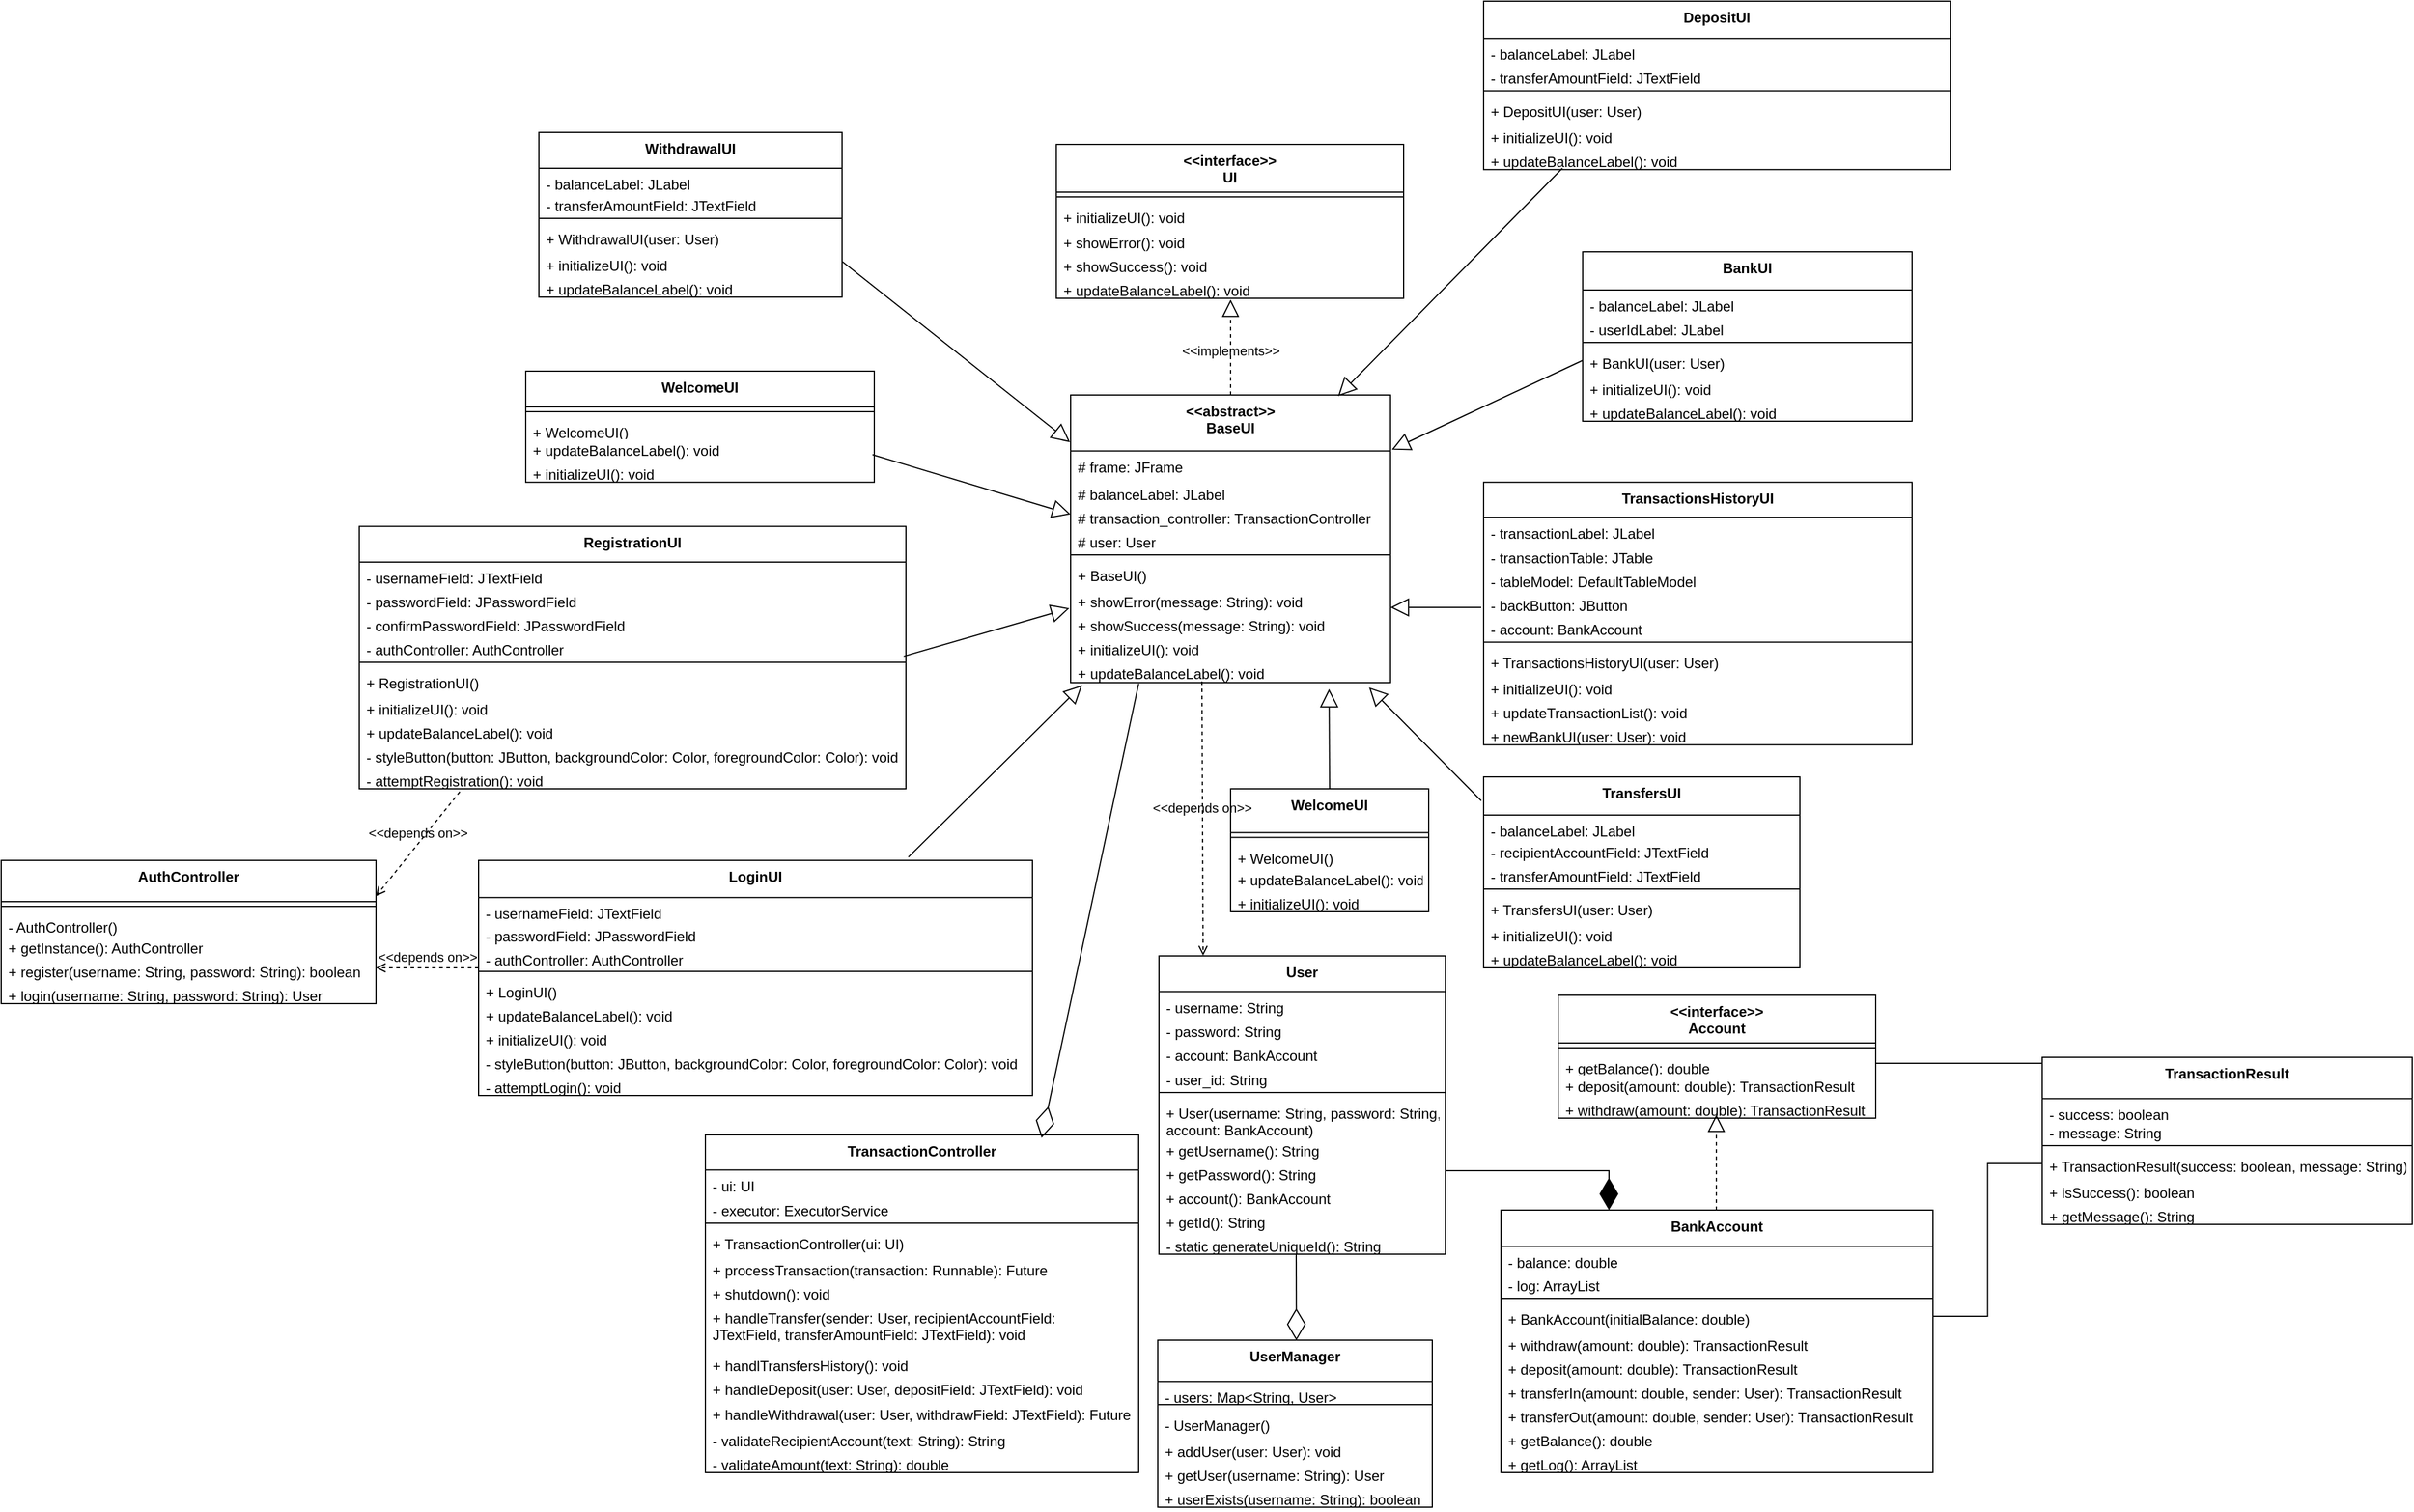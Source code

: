 <mxfile version="26.1.1">
  <diagram name="Page-1" id="rbx8WG9BoIbIUmqwumZT">
    <mxGraphModel dx="3562" dy="2387" grid="1" gridSize="10" guides="1" tooltips="1" connect="1" arrows="1" fold="1" page="1" pageScale="1" pageWidth="827" pageHeight="1169" math="0" shadow="0">
      <root>
        <mxCell id="0" />
        <mxCell id="1" parent="0" />
        <mxCell id="1NIc7QLp7JFXyvHeQLC3-18" value="WelcomeUI" style="swimlane;fontStyle=1;align=center;verticalAlign=top;childLayout=stackLayout;horizontal=1;startSize=36.8;horizontalStack=0;resizeParent=1;resizeParentMax=0;resizeLast=0;collapsible=0;marginBottom=0;" vertex="1" parent="1">
          <mxGeometry y="360" width="166" height="103" as="geometry" />
        </mxCell>
        <mxCell id="1NIc7QLp7JFXyvHeQLC3-20" style="line;strokeWidth=1;fillColor=none;align=left;verticalAlign=middle;spacingTop=-1;spacingLeft=3;spacingRight=3;rotatable=0;labelPosition=right;points=[];portConstraint=eastwest;strokeColor=inherit;" vertex="1" parent="1NIc7QLp7JFXyvHeQLC3-18">
          <mxGeometry y="36.8" width="166" height="8" as="geometry" />
        </mxCell>
        <mxCell id="1NIc7QLp7JFXyvHeQLC3-21" value="+ WelcomeUI()" style="text;strokeColor=none;fillColor=none;align=left;verticalAlign=top;spacingLeft=4;spacingRight=4;overflow=hidden;rotatable=0;points=[[0,0.5],[1,0.5]];portConstraint=eastwest;" vertex="1" parent="1NIc7QLp7JFXyvHeQLC3-18">
          <mxGeometry y="44.8" width="166" height="18.2" as="geometry" />
        </mxCell>
        <mxCell id="1NIc7QLp7JFXyvHeQLC3-22" value="+ updateBalanceLabel(): void" style="text;strokeColor=none;fillColor=none;align=left;verticalAlign=top;spacingLeft=4;spacingRight=4;overflow=hidden;rotatable=0;points=[[0,0.5],[1,0.5]];portConstraint=eastwest;" vertex="1" parent="1NIc7QLp7JFXyvHeQLC3-18">
          <mxGeometry y="63" width="166" height="20" as="geometry" />
        </mxCell>
        <mxCell id="1NIc7QLp7JFXyvHeQLC3-23" value="+ initializeUI(): void" style="text;strokeColor=none;fillColor=none;align=left;verticalAlign=top;spacingLeft=4;spacingRight=4;overflow=hidden;rotatable=0;points=[[0,0.5],[1,0.5]];portConstraint=eastwest;" vertex="1" parent="1NIc7QLp7JFXyvHeQLC3-18">
          <mxGeometry y="83" width="166" height="20" as="geometry" />
        </mxCell>
        <mxCell id="1NIc7QLp7JFXyvHeQLC3-37" value="&lt;&lt;abstract&gt;&gt;&#xa;BaseUI" style="swimlane;fontStyle=1;align=center;verticalAlign=top;childLayout=stackLayout;horizontal=1;startSize=46.857;horizontalStack=0;resizeParent=1;resizeParentMax=0;resizeLast=0;collapsible=0;marginBottom=0;" vertex="1" parent="1">
          <mxGeometry x="-134" y="30" width="268" height="240.997" as="geometry" />
        </mxCell>
        <mxCell id="1NIc7QLp7JFXyvHeQLC3-38" value="# frame: JFrame" style="text;strokeColor=none;fillColor=none;align=left;verticalAlign=top;spacingLeft=4;spacingRight=4;overflow=hidden;rotatable=0;points=[[0,0.5],[1,0.5]];portConstraint=eastwest;" vertex="1" parent="1NIc7QLp7JFXyvHeQLC3-37">
          <mxGeometry y="46.857" width="268" height="23.14" as="geometry" />
        </mxCell>
        <mxCell id="1NIc7QLp7JFXyvHeQLC3-39" value="# balanceLabel: JLabel " style="text;strokeColor=none;fillColor=none;align=left;verticalAlign=top;spacingLeft=4;spacingRight=4;overflow=hidden;rotatable=0;points=[[0,0.5],[1,0.5]];portConstraint=eastwest;" vertex="1" parent="1NIc7QLp7JFXyvHeQLC3-37">
          <mxGeometry y="69.997" width="268" height="20" as="geometry" />
        </mxCell>
        <mxCell id="1NIc7QLp7JFXyvHeQLC3-40" value="# transaction_controller: TransactionController" style="text;strokeColor=none;fillColor=none;align=left;verticalAlign=top;spacingLeft=4;spacingRight=4;overflow=hidden;rotatable=0;points=[[0,0.5],[1,0.5]];portConstraint=eastwest;" vertex="1" parent="1NIc7QLp7JFXyvHeQLC3-37">
          <mxGeometry y="89.997" width="268" height="20" as="geometry" />
        </mxCell>
        <mxCell id="1NIc7QLp7JFXyvHeQLC3-41" value="# user: User " style="text;strokeColor=none;fillColor=none;align=left;verticalAlign=top;spacingLeft=4;spacingRight=4;overflow=hidden;rotatable=0;points=[[0,0.5],[1,0.5]];portConstraint=eastwest;" vertex="1" parent="1NIc7QLp7JFXyvHeQLC3-37">
          <mxGeometry y="109.997" width="268" height="20" as="geometry" />
        </mxCell>
        <mxCell id="1NIc7QLp7JFXyvHeQLC3-42" style="line;strokeWidth=1;fillColor=none;align=left;verticalAlign=middle;spacingTop=-1;spacingLeft=3;spacingRight=3;rotatable=0;labelPosition=right;points=[];portConstraint=eastwest;strokeColor=inherit;" vertex="1" parent="1NIc7QLp7JFXyvHeQLC3-37">
          <mxGeometry y="129.997" width="268" height="8" as="geometry" />
        </mxCell>
        <mxCell id="1NIc7QLp7JFXyvHeQLC3-43" value="+ BaseUI()" style="text;strokeColor=none;fillColor=none;align=left;verticalAlign=top;spacingLeft=4;spacingRight=4;overflow=hidden;rotatable=0;points=[[0,0.5],[1,0.5]];portConstraint=eastwest;" vertex="1" parent="1NIc7QLp7JFXyvHeQLC3-37">
          <mxGeometry y="137.997" width="268" height="22" as="geometry" />
        </mxCell>
        <mxCell id="1NIc7QLp7JFXyvHeQLC3-44" value="+ showError(message: String): void" style="text;strokeColor=none;fillColor=none;align=left;verticalAlign=top;spacingLeft=4;spacingRight=4;overflow=hidden;rotatable=0;points=[[0,0.5],[1,0.5]];portConstraint=eastwest;" vertex="1" parent="1NIc7QLp7JFXyvHeQLC3-37">
          <mxGeometry y="159.997" width="268" height="20" as="geometry" />
        </mxCell>
        <mxCell id="1NIc7QLp7JFXyvHeQLC3-45" value="+ showSuccess(message: String): void" style="text;strokeColor=none;fillColor=none;align=left;verticalAlign=top;spacingLeft=4;spacingRight=4;overflow=hidden;rotatable=0;points=[[0,0.5],[1,0.5]];portConstraint=eastwest;" vertex="1" parent="1NIc7QLp7JFXyvHeQLC3-37">
          <mxGeometry y="179.997" width="268" height="20" as="geometry" />
        </mxCell>
        <mxCell id="1NIc7QLp7JFXyvHeQLC3-46" value="+ initializeUI(): void" style="text;strokeColor=none;fillColor=none;align=left;verticalAlign=top;spacingLeft=4;spacingRight=4;overflow=hidden;rotatable=0;points=[[0,0.5],[1,0.5]];portConstraint=eastwest;" vertex="1" parent="1NIc7QLp7JFXyvHeQLC3-37">
          <mxGeometry y="199.997" width="268" height="20" as="geometry" />
        </mxCell>
        <mxCell id="1NIc7QLp7JFXyvHeQLC3-47" value="+ updateBalanceLabel(): void" style="text;strokeColor=none;fillColor=none;align=left;verticalAlign=top;spacingLeft=4;spacingRight=4;overflow=hidden;rotatable=0;points=[[0,0.5],[1,0.5]];portConstraint=eastwest;" vertex="1" parent="1NIc7QLp7JFXyvHeQLC3-37">
          <mxGeometry y="219.997" width="268" height="21" as="geometry" />
        </mxCell>
        <mxCell id="1NIc7QLp7JFXyvHeQLC3-48" value="&lt;&lt;interface&gt;&gt;&#xa;UI" style="swimlane;fontStyle=1;align=center;verticalAlign=top;childLayout=stackLayout;horizontal=1;startSize=40;horizontalStack=0;resizeParent=1;resizeParentMax=0;resizeLast=0;collapsible=0;marginBottom=0;" vertex="1" parent="1">
          <mxGeometry x="-146" y="-180" width="291" height="129" as="geometry" />
        </mxCell>
        <mxCell id="1NIc7QLp7JFXyvHeQLC3-49" style="line;strokeWidth=1;fillColor=none;align=left;verticalAlign=middle;spacingTop=-1;spacingLeft=3;spacingRight=3;rotatable=0;labelPosition=right;points=[];portConstraint=eastwest;strokeColor=inherit;" vertex="1" parent="1NIc7QLp7JFXyvHeQLC3-48">
          <mxGeometry y="40" width="291" height="8" as="geometry" />
        </mxCell>
        <mxCell id="1NIc7QLp7JFXyvHeQLC3-50" value="+ initializeUI(): void" style="text;strokeColor=none;fillColor=none;align=left;verticalAlign=top;spacingLeft=4;spacingRight=4;overflow=hidden;rotatable=0;points=[[0,0.5],[1,0.5]];portConstraint=eastwest;" vertex="1" parent="1NIc7QLp7JFXyvHeQLC3-48">
          <mxGeometry y="48" width="291" height="21" as="geometry" />
        </mxCell>
        <mxCell id="1NIc7QLp7JFXyvHeQLC3-61" value="+ showError(): void" style="text;strokeColor=none;fillColor=none;align=left;verticalAlign=top;spacingLeft=4;spacingRight=4;overflow=hidden;rotatable=0;points=[[0,0.5],[1,0.5]];portConstraint=eastwest;" vertex="1" parent="1NIc7QLp7JFXyvHeQLC3-48">
          <mxGeometry y="69" width="291" height="20" as="geometry" />
        </mxCell>
        <mxCell id="1NIc7QLp7JFXyvHeQLC3-62" value="+ showSuccess(): void" style="text;strokeColor=none;fillColor=none;align=left;verticalAlign=top;spacingLeft=4;spacingRight=4;overflow=hidden;rotatable=0;points=[[0,0.5],[1,0.5]];portConstraint=eastwest;" vertex="1" parent="1NIc7QLp7JFXyvHeQLC3-48">
          <mxGeometry y="89" width="291" height="20" as="geometry" />
        </mxCell>
        <mxCell id="1NIc7QLp7JFXyvHeQLC3-51" value="+ updateBalanceLabel(): void" style="text;strokeColor=none;fillColor=none;align=left;verticalAlign=top;spacingLeft=4;spacingRight=4;overflow=hidden;rotatable=0;points=[[0,0.5],[1,0.5]];portConstraint=eastwest;" vertex="1" parent="1NIc7QLp7JFXyvHeQLC3-48">
          <mxGeometry y="109" width="291" height="20" as="geometry" />
        </mxCell>
        <mxCell id="1NIc7QLp7JFXyvHeQLC3-69" value="LoginUI" style="swimlane;fontStyle=1;align=center;verticalAlign=top;childLayout=stackLayout;horizontal=1;startSize=31.111;horizontalStack=0;resizeParent=1;resizeParentMax=0;resizeLast=0;collapsible=0;marginBottom=0;" vertex="1" parent="1">
          <mxGeometry x="-630" y="420" width="464" height="197.001" as="geometry" />
        </mxCell>
        <mxCell id="1NIc7QLp7JFXyvHeQLC3-70" value="- usernameField: JTextField " style="text;strokeColor=none;fillColor=none;align=left;verticalAlign=top;spacingLeft=4;spacingRight=4;overflow=hidden;rotatable=0;points=[[0,0.5],[1,0.5]];portConstraint=eastwest;" vertex="1" parent="1NIc7QLp7JFXyvHeQLC3-69">
          <mxGeometry y="31.111" width="464" height="18.89" as="geometry" />
        </mxCell>
        <mxCell id="1NIc7QLp7JFXyvHeQLC3-71" value="- passwordField: JPasswordField " style="text;strokeColor=none;fillColor=none;align=left;verticalAlign=top;spacingLeft=4;spacingRight=4;overflow=hidden;rotatable=0;points=[[0,0.5],[1,0.5]];portConstraint=eastwest;" vertex="1" parent="1NIc7QLp7JFXyvHeQLC3-69">
          <mxGeometry y="50.001" width="464" height="20" as="geometry" />
        </mxCell>
        <mxCell id="1NIc7QLp7JFXyvHeQLC3-72" value="- authController: AuthController " style="text;strokeColor=none;fillColor=none;align=left;verticalAlign=top;spacingLeft=4;spacingRight=4;overflow=hidden;rotatable=0;points=[[0,0.5],[1,0.5]];portConstraint=eastwest;" vertex="1" parent="1NIc7QLp7JFXyvHeQLC3-69">
          <mxGeometry y="70.001" width="464" height="19" as="geometry" />
        </mxCell>
        <mxCell id="1NIc7QLp7JFXyvHeQLC3-73" style="line;strokeWidth=1;fillColor=none;align=left;verticalAlign=middle;spacingTop=-1;spacingLeft=3;spacingRight=3;rotatable=0;labelPosition=right;points=[];portConstraint=eastwest;strokeColor=inherit;" vertex="1" parent="1NIc7QLp7JFXyvHeQLC3-69">
          <mxGeometry y="89.001" width="464" height="8" as="geometry" />
        </mxCell>
        <mxCell id="1NIc7QLp7JFXyvHeQLC3-74" value="+ LoginUI()" style="text;strokeColor=none;fillColor=none;align=left;verticalAlign=top;spacingLeft=4;spacingRight=4;overflow=hidden;rotatable=0;points=[[0,0.5],[1,0.5]];portConstraint=eastwest;" vertex="1" parent="1NIc7QLp7JFXyvHeQLC3-69">
          <mxGeometry y="97.001" width="464" height="20" as="geometry" />
        </mxCell>
        <mxCell id="1NIc7QLp7JFXyvHeQLC3-75" value="+ updateBalanceLabel(): void" style="text;strokeColor=none;fillColor=none;align=left;verticalAlign=top;spacingLeft=4;spacingRight=4;overflow=hidden;rotatable=0;points=[[0,0.5],[1,0.5]];portConstraint=eastwest;" vertex="1" parent="1NIc7QLp7JFXyvHeQLC3-69">
          <mxGeometry y="117.001" width="464" height="20" as="geometry" />
        </mxCell>
        <mxCell id="1NIc7QLp7JFXyvHeQLC3-76" value="+ initializeUI(): void" style="text;strokeColor=none;fillColor=none;align=left;verticalAlign=top;spacingLeft=4;spacingRight=4;overflow=hidden;rotatable=0;points=[[0,0.5],[1,0.5]];portConstraint=eastwest;" vertex="1" parent="1NIc7QLp7JFXyvHeQLC3-69">
          <mxGeometry y="137.001" width="464" height="20" as="geometry" />
        </mxCell>
        <mxCell id="1NIc7QLp7JFXyvHeQLC3-77" value="- styleButton(button: JButton, backgroundColor: Color, foregroundColor: Color): void" style="text;strokeColor=none;fillColor=none;align=left;verticalAlign=top;spacingLeft=4;spacingRight=4;overflow=hidden;rotatable=0;points=[[0,0.5],[1,0.5]];portConstraint=eastwest;" vertex="1" parent="1NIc7QLp7JFXyvHeQLC3-69">
          <mxGeometry y="157.001" width="464" height="20" as="geometry" />
        </mxCell>
        <mxCell id="1NIc7QLp7JFXyvHeQLC3-78" value="- attemptLogin(): void" style="text;strokeColor=none;fillColor=none;align=left;verticalAlign=top;spacingLeft=4;spacingRight=4;overflow=hidden;rotatable=0;points=[[0,0.5],[1,0.5]];portConstraint=eastwest;" vertex="1" parent="1NIc7QLp7JFXyvHeQLC3-69">
          <mxGeometry y="177.001" width="464" height="20" as="geometry" />
        </mxCell>
        <mxCell id="1NIc7QLp7JFXyvHeQLC3-108" value="BankUI" style="swimlane;fontStyle=1;align=center;verticalAlign=top;childLayout=stackLayout;horizontal=1;startSize=32;horizontalStack=0;resizeParent=1;resizeParentMax=0;resizeLast=0;collapsible=0;marginBottom=0;" vertex="1" parent="1">
          <mxGeometry x="295" y="-90" width="276" height="142" as="geometry" />
        </mxCell>
        <mxCell id="1NIc7QLp7JFXyvHeQLC3-110" value="- balanceLabel: JLabel " style="text;strokeColor=none;fillColor=none;align=left;verticalAlign=top;spacingLeft=4;spacingRight=4;overflow=hidden;rotatable=0;points=[[0,0.5],[1,0.5]];portConstraint=eastwest;" vertex="1" parent="1NIc7QLp7JFXyvHeQLC3-108">
          <mxGeometry y="32" width="276" height="20" as="geometry" />
        </mxCell>
        <mxCell id="1NIc7QLp7JFXyvHeQLC3-111" value="- userIdLabel: JLabel " style="text;strokeColor=none;fillColor=none;align=left;verticalAlign=top;spacingLeft=4;spacingRight=4;overflow=hidden;rotatable=0;points=[[0,0.5],[1,0.5]];portConstraint=eastwest;" vertex="1" parent="1NIc7QLp7JFXyvHeQLC3-108">
          <mxGeometry y="52" width="276" height="20" as="geometry" />
        </mxCell>
        <mxCell id="1NIc7QLp7JFXyvHeQLC3-113" style="line;strokeWidth=1;fillColor=none;align=left;verticalAlign=middle;spacingTop=-1;spacingLeft=3;spacingRight=3;rotatable=0;labelPosition=right;points=[];portConstraint=eastwest;strokeColor=inherit;" vertex="1" parent="1NIc7QLp7JFXyvHeQLC3-108">
          <mxGeometry y="72" width="276" height="8" as="geometry" />
        </mxCell>
        <mxCell id="1NIc7QLp7JFXyvHeQLC3-114" value="+ BankUI(user: User)" style="text;strokeColor=none;fillColor=none;align=left;verticalAlign=top;spacingLeft=4;spacingRight=4;overflow=hidden;rotatable=0;points=[[0,0.5],[1,0.5]];portConstraint=eastwest;" vertex="1" parent="1NIc7QLp7JFXyvHeQLC3-108">
          <mxGeometry y="80" width="276" height="22" as="geometry" />
        </mxCell>
        <mxCell id="1NIc7QLp7JFXyvHeQLC3-115" value="+ initializeUI(): void" style="text;strokeColor=none;fillColor=none;align=left;verticalAlign=top;spacingLeft=4;spacingRight=4;overflow=hidden;rotatable=0;points=[[0,0.5],[1,0.5]];portConstraint=eastwest;" vertex="1" parent="1NIc7QLp7JFXyvHeQLC3-108">
          <mxGeometry y="102" width="276" height="20" as="geometry" />
        </mxCell>
        <mxCell id="1NIc7QLp7JFXyvHeQLC3-116" value="+ updateBalanceLabel(): void" style="text;strokeColor=none;fillColor=none;align=left;verticalAlign=top;spacingLeft=4;spacingRight=4;overflow=hidden;rotatable=0;points=[[0,0.5],[1,0.5]];portConstraint=eastwest;" vertex="1" parent="1NIc7QLp7JFXyvHeQLC3-108">
          <mxGeometry y="122" width="276" height="20" as="geometry" />
        </mxCell>
        <mxCell id="1NIc7QLp7JFXyvHeQLC3-162" value="DepositUI" style="swimlane;fontStyle=1;align=center;verticalAlign=top;childLayout=stackLayout;horizontal=1;startSize=31.111;horizontalStack=0;resizeParent=1;resizeParentMax=0;resizeLast=0;collapsible=0;marginBottom=0;" vertex="1" parent="1">
          <mxGeometry x="212" y="-300" width="391" height="141.111" as="geometry" />
        </mxCell>
        <mxCell id="1NIc7QLp7JFXyvHeQLC3-164" value="- balanceLabel: JLabel " style="text;strokeColor=none;fillColor=none;align=left;verticalAlign=top;spacingLeft=4;spacingRight=4;overflow=hidden;rotatable=0;points=[[0,0.5],[1,0.5]];portConstraint=eastwest;" vertex="1" parent="1NIc7QLp7JFXyvHeQLC3-162">
          <mxGeometry y="31.111" width="391" height="20" as="geometry" />
        </mxCell>
        <mxCell id="1NIc7QLp7JFXyvHeQLC3-165" value="- transferAmountField: JTextField " style="text;strokeColor=none;fillColor=none;align=left;verticalAlign=top;spacingLeft=4;spacingRight=4;overflow=hidden;rotatable=0;points=[[0,0.5],[1,0.5]];portConstraint=eastwest;" vertex="1" parent="1NIc7QLp7JFXyvHeQLC3-162">
          <mxGeometry y="51.111" width="391" height="20" as="geometry" />
        </mxCell>
        <mxCell id="1NIc7QLp7JFXyvHeQLC3-168" style="line;strokeWidth=1;fillColor=none;align=left;verticalAlign=middle;spacingTop=-1;spacingLeft=3;spacingRight=3;rotatable=0;labelPosition=right;points=[];portConstraint=eastwest;strokeColor=inherit;" vertex="1" parent="1NIc7QLp7JFXyvHeQLC3-162">
          <mxGeometry y="71.111" width="391" height="8" as="geometry" />
        </mxCell>
        <mxCell id="1NIc7QLp7JFXyvHeQLC3-169" value="+ DepositUI(user: User)" style="text;strokeColor=none;fillColor=none;align=left;verticalAlign=top;spacingLeft=4;spacingRight=4;overflow=hidden;rotatable=0;points=[[0,0.5],[1,0.5]];portConstraint=eastwest;" vertex="1" parent="1NIc7QLp7JFXyvHeQLC3-162">
          <mxGeometry y="79.111" width="391" height="22" as="geometry" />
        </mxCell>
        <mxCell id="1NIc7QLp7JFXyvHeQLC3-170" value="+ initializeUI(): void" style="text;strokeColor=none;fillColor=none;align=left;verticalAlign=top;spacingLeft=4;spacingRight=4;overflow=hidden;rotatable=0;points=[[0,0.5],[1,0.5]];portConstraint=eastwest;" vertex="1" parent="1NIc7QLp7JFXyvHeQLC3-162">
          <mxGeometry y="101.111" width="391" height="20" as="geometry" />
        </mxCell>
        <mxCell id="1NIc7QLp7JFXyvHeQLC3-171" value="+ updateBalanceLabel(): void" style="text;strokeColor=none;fillColor=none;align=left;verticalAlign=top;spacingLeft=4;spacingRight=4;overflow=hidden;rotatable=0;points=[[0,0.5],[1,0.5]];portConstraint=eastwest;" vertex="1" parent="1NIc7QLp7JFXyvHeQLC3-162">
          <mxGeometry y="121.111" width="391" height="20" as="geometry" />
        </mxCell>
        <mxCell id="1NIc7QLp7JFXyvHeQLC3-205" value="RegistrationUI" style="swimlane;fontStyle=1;align=center;verticalAlign=top;childLayout=stackLayout;horizontal=1;startSize=29.818;horizontalStack=0;resizeParent=1;resizeParentMax=0;resizeLast=0;collapsible=0;marginBottom=0;" vertex="1" parent="1">
          <mxGeometry x="-730" y="140.18" width="458" height="219.818" as="geometry" />
        </mxCell>
        <mxCell id="1NIc7QLp7JFXyvHeQLC3-207" value="- usernameField: JTextField " style="text;strokeColor=none;fillColor=none;align=left;verticalAlign=top;spacingLeft=4;spacingRight=4;overflow=hidden;rotatable=0;points=[[0,0.5],[1,0.5]];portConstraint=eastwest;" vertex="1" parent="1NIc7QLp7JFXyvHeQLC3-205">
          <mxGeometry y="29.818" width="458" height="20" as="geometry" />
        </mxCell>
        <mxCell id="1NIc7QLp7JFXyvHeQLC3-208" value="- passwordField: JPasswordField " style="text;strokeColor=none;fillColor=none;align=left;verticalAlign=top;spacingLeft=4;spacingRight=4;overflow=hidden;rotatable=0;points=[[0,0.5],[1,0.5]];portConstraint=eastwest;" vertex="1" parent="1NIc7QLp7JFXyvHeQLC3-205">
          <mxGeometry y="49.818" width="458" height="20" as="geometry" />
        </mxCell>
        <mxCell id="1NIc7QLp7JFXyvHeQLC3-209" value="- confirmPasswordField: JPasswordField " style="text;strokeColor=none;fillColor=none;align=left;verticalAlign=top;spacingLeft=4;spacingRight=4;overflow=hidden;rotatable=0;points=[[0,0.5],[1,0.5]];portConstraint=eastwest;" vertex="1" parent="1NIc7QLp7JFXyvHeQLC3-205">
          <mxGeometry y="69.818" width="458" height="20" as="geometry" />
        </mxCell>
        <mxCell id="1NIc7QLp7JFXyvHeQLC3-210" value="- authController: AuthController " style="text;strokeColor=none;fillColor=none;align=left;verticalAlign=top;spacingLeft=4;spacingRight=4;overflow=hidden;rotatable=0;points=[[0,0.5],[1,0.5]];portConstraint=eastwest;" vertex="1" parent="1NIc7QLp7JFXyvHeQLC3-205">
          <mxGeometry y="89.818" width="458" height="20" as="geometry" />
        </mxCell>
        <mxCell id="1NIc7QLp7JFXyvHeQLC3-211" style="line;strokeWidth=1;fillColor=none;align=left;verticalAlign=middle;spacingTop=-1;spacingLeft=3;spacingRight=3;rotatable=0;labelPosition=right;points=[];portConstraint=eastwest;strokeColor=inherit;" vertex="1" parent="1NIc7QLp7JFXyvHeQLC3-205">
          <mxGeometry y="109.818" width="458" height="8" as="geometry" />
        </mxCell>
        <mxCell id="1NIc7QLp7JFXyvHeQLC3-212" value="+ RegistrationUI()" style="text;strokeColor=none;fillColor=none;align=left;verticalAlign=top;spacingLeft=4;spacingRight=4;overflow=hidden;rotatable=0;points=[[0,0.5],[1,0.5]];portConstraint=eastwest;" vertex="1" parent="1NIc7QLp7JFXyvHeQLC3-205">
          <mxGeometry y="117.818" width="458" height="22" as="geometry" />
        </mxCell>
        <mxCell id="1NIc7QLp7JFXyvHeQLC3-213" value="+ initializeUI(): void" style="text;strokeColor=none;fillColor=none;align=left;verticalAlign=top;spacingLeft=4;spacingRight=4;overflow=hidden;rotatable=0;points=[[0,0.5],[1,0.5]];portConstraint=eastwest;" vertex="1" parent="1NIc7QLp7JFXyvHeQLC3-205">
          <mxGeometry y="139.818" width="458" height="20" as="geometry" />
        </mxCell>
        <mxCell id="1NIc7QLp7JFXyvHeQLC3-214" value="+ updateBalanceLabel(): void" style="text;strokeColor=none;fillColor=none;align=left;verticalAlign=top;spacingLeft=4;spacingRight=4;overflow=hidden;rotatable=0;points=[[0,0.5],[1,0.5]];portConstraint=eastwest;" vertex="1" parent="1NIc7QLp7JFXyvHeQLC3-205">
          <mxGeometry y="159.818" width="458" height="20" as="geometry" />
        </mxCell>
        <mxCell id="1NIc7QLp7JFXyvHeQLC3-215" value="- styleButton(button: JButton, backgroundColor: Color, foregroundColor: Color): void" style="text;strokeColor=none;fillColor=none;align=left;verticalAlign=top;spacingLeft=4;spacingRight=4;overflow=hidden;rotatable=0;points=[[0,0.5],[1,0.5]];portConstraint=eastwest;" vertex="1" parent="1NIc7QLp7JFXyvHeQLC3-205">
          <mxGeometry y="179.818" width="458" height="20" as="geometry" />
        </mxCell>
        <mxCell id="1NIc7QLp7JFXyvHeQLC3-216" value="- attemptRegistration(): void" style="text;strokeColor=none;fillColor=none;align=left;verticalAlign=top;spacingLeft=4;spacingRight=4;overflow=hidden;rotatable=0;points=[[0,0.5],[1,0.5]];portConstraint=eastwest;" vertex="1" parent="1NIc7QLp7JFXyvHeQLC3-205">
          <mxGeometry y="199.818" width="458" height="20" as="geometry" />
        </mxCell>
        <mxCell id="1NIc7QLp7JFXyvHeQLC3-250" value="TransactionsHistoryUI" style="swimlane;fontStyle=1;align=center;verticalAlign=top;childLayout=stackLayout;horizontal=1;startSize=29.333;horizontalStack=0;resizeParent=1;resizeParentMax=0;resizeLast=0;collapsible=0;marginBottom=0;" vertex="1" parent="1">
          <mxGeometry x="212" y="103.11" width="359" height="220.003" as="geometry" />
        </mxCell>
        <mxCell id="1NIc7QLp7JFXyvHeQLC3-251" value="- transactionLabel: JLabel " style="text;strokeColor=none;fillColor=none;align=left;verticalAlign=top;spacingLeft=4;spacingRight=4;overflow=hidden;rotatable=0;points=[[0,0.5],[1,0.5]];portConstraint=eastwest;" vertex="1" parent="1NIc7QLp7JFXyvHeQLC3-250">
          <mxGeometry y="29.333" width="359" height="20.67" as="geometry" />
        </mxCell>
        <mxCell id="1NIc7QLp7JFXyvHeQLC3-252" value="- transactionTable: JTable " style="text;strokeColor=none;fillColor=none;align=left;verticalAlign=top;spacingLeft=4;spacingRight=4;overflow=hidden;rotatable=0;points=[[0,0.5],[1,0.5]];portConstraint=eastwest;" vertex="1" parent="1NIc7QLp7JFXyvHeQLC3-250">
          <mxGeometry y="50.003" width="359" height="20" as="geometry" />
        </mxCell>
        <mxCell id="1NIc7QLp7JFXyvHeQLC3-253" value="- tableModel: DefaultTableModel " style="text;strokeColor=none;fillColor=none;align=left;verticalAlign=top;spacingLeft=4;spacingRight=4;overflow=hidden;rotatable=0;points=[[0,0.5],[1,0.5]];portConstraint=eastwest;" vertex="1" parent="1NIc7QLp7JFXyvHeQLC3-250">
          <mxGeometry y="70.003" width="359" height="20" as="geometry" />
        </mxCell>
        <mxCell id="1NIc7QLp7JFXyvHeQLC3-254" value="- backButton: JButton " style="text;strokeColor=none;fillColor=none;align=left;verticalAlign=top;spacingLeft=4;spacingRight=4;overflow=hidden;rotatable=0;points=[[0,0.5],[1,0.5]];portConstraint=eastwest;" vertex="1" parent="1NIc7QLp7JFXyvHeQLC3-250">
          <mxGeometry y="90.003" width="359" height="20" as="geometry" />
        </mxCell>
        <mxCell id="1NIc7QLp7JFXyvHeQLC3-256" value="- account: BankAccount " style="text;strokeColor=none;fillColor=none;align=left;verticalAlign=top;spacingLeft=4;spacingRight=4;overflow=hidden;rotatable=0;points=[[0,0.5],[1,0.5]];portConstraint=eastwest;" vertex="1" parent="1NIc7QLp7JFXyvHeQLC3-250">
          <mxGeometry y="110.003" width="359" height="20" as="geometry" />
        </mxCell>
        <mxCell id="1NIc7QLp7JFXyvHeQLC3-257" style="line;strokeWidth=1;fillColor=none;align=left;verticalAlign=middle;spacingTop=-1;spacingLeft=3;spacingRight=3;rotatable=0;labelPosition=right;points=[];portConstraint=eastwest;strokeColor=inherit;" vertex="1" parent="1NIc7QLp7JFXyvHeQLC3-250">
          <mxGeometry y="130.003" width="359" height="8" as="geometry" />
        </mxCell>
        <mxCell id="1NIc7QLp7JFXyvHeQLC3-258" value="+ TransactionsHistoryUI(user: User)" style="text;strokeColor=none;fillColor=none;align=left;verticalAlign=top;spacingLeft=4;spacingRight=4;overflow=hidden;rotatable=0;points=[[0,0.5],[1,0.5]];portConstraint=eastwest;" vertex="1" parent="1NIc7QLp7JFXyvHeQLC3-250">
          <mxGeometry y="138.003" width="359" height="22" as="geometry" />
        </mxCell>
        <mxCell id="1NIc7QLp7JFXyvHeQLC3-259" value="+ initializeUI(): void" style="text;strokeColor=none;fillColor=none;align=left;verticalAlign=top;spacingLeft=4;spacingRight=4;overflow=hidden;rotatable=0;points=[[0,0.5],[1,0.5]];portConstraint=eastwest;" vertex="1" parent="1NIc7QLp7JFXyvHeQLC3-250">
          <mxGeometry y="160.003" width="359" height="20" as="geometry" />
        </mxCell>
        <mxCell id="1NIc7QLp7JFXyvHeQLC3-260" value="+ updateTransactionList(): void" style="text;strokeColor=none;fillColor=none;align=left;verticalAlign=top;spacingLeft=4;spacingRight=4;overflow=hidden;rotatable=0;points=[[0,0.5],[1,0.5]];portConstraint=eastwest;" vertex="1" parent="1NIc7QLp7JFXyvHeQLC3-250">
          <mxGeometry y="180.003" width="359" height="20" as="geometry" />
        </mxCell>
        <mxCell id="1NIc7QLp7JFXyvHeQLC3-261" value="+ newBankUI(user: User): void" style="text;strokeColor=none;fillColor=none;align=left;verticalAlign=top;spacingLeft=4;spacingRight=4;overflow=hidden;rotatable=0;points=[[0,0.5],[1,0.5]];portConstraint=eastwest;" vertex="1" parent="1NIc7QLp7JFXyvHeQLC3-250">
          <mxGeometry y="200.003" width="359" height="20" as="geometry" />
        </mxCell>
        <mxCell id="1NIc7QLp7JFXyvHeQLC3-289" value="TransfersUI" style="swimlane;fontStyle=1;align=center;verticalAlign=top;childLayout=stackLayout;horizontal=1;startSize=32;horizontalStack=0;resizeParent=1;resizeParentMax=0;resizeLast=0;collapsible=0;marginBottom=0;" vertex="1" parent="1">
          <mxGeometry x="212" y="350" width="265" height="160" as="geometry" />
        </mxCell>
        <mxCell id="1NIc7QLp7JFXyvHeQLC3-290" value="- balanceLabel: JLabel " style="text;strokeColor=none;fillColor=none;align=left;verticalAlign=top;spacingLeft=4;spacingRight=4;overflow=hidden;rotatable=0;points=[[0,0.5],[1,0.5]];portConstraint=eastwest;" vertex="1" parent="1NIc7QLp7JFXyvHeQLC3-289">
          <mxGeometry y="32" width="265" height="18" as="geometry" />
        </mxCell>
        <mxCell id="1NIc7QLp7JFXyvHeQLC3-291" value="- recipientAccountField: JTextField " style="text;strokeColor=none;fillColor=none;align=left;verticalAlign=top;spacingLeft=4;spacingRight=4;overflow=hidden;rotatable=0;points=[[0,0.5],[1,0.5]];portConstraint=eastwest;" vertex="1" parent="1NIc7QLp7JFXyvHeQLC3-289">
          <mxGeometry y="50" width="265" height="20" as="geometry" />
        </mxCell>
        <mxCell id="1NIc7QLp7JFXyvHeQLC3-292" value="- transferAmountField: JTextField " style="text;strokeColor=none;fillColor=none;align=left;verticalAlign=top;spacingLeft=4;spacingRight=4;overflow=hidden;rotatable=0;points=[[0,0.5],[1,0.5]];portConstraint=eastwest;" vertex="1" parent="1NIc7QLp7JFXyvHeQLC3-289">
          <mxGeometry y="70" width="265" height="20" as="geometry" />
        </mxCell>
        <mxCell id="1NIc7QLp7JFXyvHeQLC3-294" style="line;strokeWidth=1;fillColor=none;align=left;verticalAlign=middle;spacingTop=-1;spacingLeft=3;spacingRight=3;rotatable=0;labelPosition=right;points=[];portConstraint=eastwest;strokeColor=inherit;" vertex="1" parent="1NIc7QLp7JFXyvHeQLC3-289">
          <mxGeometry y="90" width="265" height="8" as="geometry" />
        </mxCell>
        <mxCell id="1NIc7QLp7JFXyvHeQLC3-295" value="+ TransfersUI(user: User)" style="text;strokeColor=none;fillColor=none;align=left;verticalAlign=top;spacingLeft=4;spacingRight=4;overflow=hidden;rotatable=0;points=[[0,0.5],[1,0.5]];portConstraint=eastwest;" vertex="1" parent="1NIc7QLp7JFXyvHeQLC3-289">
          <mxGeometry y="98" width="265" height="22" as="geometry" />
        </mxCell>
        <mxCell id="1NIc7QLp7JFXyvHeQLC3-296" value="+ initializeUI(): void" style="text;strokeColor=none;fillColor=none;align=left;verticalAlign=top;spacingLeft=4;spacingRight=4;overflow=hidden;rotatable=0;points=[[0,0.5],[1,0.5]];portConstraint=eastwest;" vertex="1" parent="1NIc7QLp7JFXyvHeQLC3-289">
          <mxGeometry y="120" width="265" height="20" as="geometry" />
        </mxCell>
        <mxCell id="1NIc7QLp7JFXyvHeQLC3-297" value="+ updateBalanceLabel(): void" style="text;strokeColor=none;fillColor=none;align=left;verticalAlign=top;spacingLeft=4;spacingRight=4;overflow=hidden;rotatable=0;points=[[0,0.5],[1,0.5]];portConstraint=eastwest;" vertex="1" parent="1NIc7QLp7JFXyvHeQLC3-289">
          <mxGeometry y="140" width="265" height="20" as="geometry" />
        </mxCell>
        <mxCell id="1NIc7QLp7JFXyvHeQLC3-331" value="WelcomeUI" style="swimlane;fontStyle=1;align=center;verticalAlign=top;childLayout=stackLayout;horizontal=1;startSize=30;horizontalStack=0;resizeParent=1;resizeParentMax=0;resizeLast=0;collapsible=0;marginBottom=0;" vertex="1" parent="1">
          <mxGeometry x="-590.5" y="10" width="292" height="93.11" as="geometry" />
        </mxCell>
        <mxCell id="1NIc7QLp7JFXyvHeQLC3-332" style="line;strokeWidth=1;fillColor=none;align=left;verticalAlign=middle;spacingTop=-1;spacingLeft=3;spacingRight=3;rotatable=0;labelPosition=right;points=[];portConstraint=eastwest;strokeColor=inherit;" vertex="1" parent="1NIc7QLp7JFXyvHeQLC3-331">
          <mxGeometry y="30" width="292" height="8" as="geometry" />
        </mxCell>
        <mxCell id="1NIc7QLp7JFXyvHeQLC3-333" value="+ WelcomeUI()" style="text;strokeColor=none;fillColor=none;align=left;verticalAlign=top;spacingLeft=4;spacingRight=4;overflow=hidden;rotatable=0;points=[[0,0.5],[1,0.5]];portConstraint=eastwest;" vertex="1" parent="1NIc7QLp7JFXyvHeQLC3-331">
          <mxGeometry y="38" width="292" height="15.11" as="geometry" />
        </mxCell>
        <mxCell id="1NIc7QLp7JFXyvHeQLC3-335" value="+ updateBalanceLabel(): void" style="text;strokeColor=none;fillColor=none;align=left;verticalAlign=top;spacingLeft=4;spacingRight=4;overflow=hidden;rotatable=0;points=[[0,0.5],[1,0.5]];portConstraint=eastwest;" vertex="1" parent="1NIc7QLp7JFXyvHeQLC3-331">
          <mxGeometry y="53.11" width="292" height="20" as="geometry" />
        </mxCell>
        <mxCell id="1NIc7QLp7JFXyvHeQLC3-334" value="+ initializeUI(): void" style="text;strokeColor=none;fillColor=none;align=left;verticalAlign=top;spacingLeft=4;spacingRight=4;overflow=hidden;rotatable=0;points=[[0,0.5],[1,0.5]];portConstraint=eastwest;" vertex="1" parent="1NIc7QLp7JFXyvHeQLC3-331">
          <mxGeometry y="73.11" width="292" height="20" as="geometry" />
        </mxCell>
        <mxCell id="1NIc7QLp7JFXyvHeQLC3-355" value="WithdrawalUI" style="swimlane;fontStyle=1;align=center;verticalAlign=top;childLayout=stackLayout;horizontal=1;startSize=30;horizontalStack=0;resizeParent=1;resizeParentMax=0;resizeLast=0;collapsible=0;marginBottom=0;" vertex="1" parent="1">
          <mxGeometry x="-579.5" y="-190" width="254" height="138" as="geometry" />
        </mxCell>
        <mxCell id="1NIc7QLp7JFXyvHeQLC3-356" value="- balanceLabel: JLabel " style="text;strokeColor=none;fillColor=none;align=left;verticalAlign=top;spacingLeft=4;spacingRight=4;overflow=hidden;rotatable=0;points=[[0,0.5],[1,0.5]];portConstraint=eastwest;" vertex="1" parent="1NIc7QLp7JFXyvHeQLC3-355">
          <mxGeometry y="30" width="254" height="18" as="geometry" />
        </mxCell>
        <mxCell id="1NIc7QLp7JFXyvHeQLC3-357" value="- transferAmountField: JTextField " style="text;strokeColor=none;fillColor=none;align=left;verticalAlign=top;spacingLeft=4;spacingRight=4;overflow=hidden;rotatable=0;points=[[0,0.5],[1,0.5]];portConstraint=eastwest;" vertex="1" parent="1NIc7QLp7JFXyvHeQLC3-355">
          <mxGeometry y="48" width="254" height="20" as="geometry" />
        </mxCell>
        <mxCell id="1NIc7QLp7JFXyvHeQLC3-359" style="line;strokeWidth=1;fillColor=none;align=left;verticalAlign=middle;spacingTop=-1;spacingLeft=3;spacingRight=3;rotatable=0;labelPosition=right;points=[];portConstraint=eastwest;strokeColor=inherit;" vertex="1" parent="1NIc7QLp7JFXyvHeQLC3-355">
          <mxGeometry y="68" width="254" height="8" as="geometry" />
        </mxCell>
        <mxCell id="1NIc7QLp7JFXyvHeQLC3-360" value="+ WithdrawalUI(user: User)" style="text;strokeColor=none;fillColor=none;align=left;verticalAlign=top;spacingLeft=4;spacingRight=4;overflow=hidden;rotatable=0;points=[[0,0.5],[1,0.5]];portConstraint=eastwest;" vertex="1" parent="1NIc7QLp7JFXyvHeQLC3-355">
          <mxGeometry y="76" width="254" height="22" as="geometry" />
        </mxCell>
        <mxCell id="1NIc7QLp7JFXyvHeQLC3-361" value="+ initializeUI(): void" style="text;strokeColor=none;fillColor=none;align=left;verticalAlign=top;spacingLeft=4;spacingRight=4;overflow=hidden;rotatable=0;points=[[0,0.5],[1,0.5]];portConstraint=eastwest;" vertex="1" parent="1NIc7QLp7JFXyvHeQLC3-355">
          <mxGeometry y="98" width="254" height="20" as="geometry" />
        </mxCell>
        <mxCell id="1NIc7QLp7JFXyvHeQLC3-362" value="+ updateBalanceLabel(): void" style="text;strokeColor=none;fillColor=none;align=left;verticalAlign=top;spacingLeft=4;spacingRight=4;overflow=hidden;rotatable=0;points=[[0,0.5],[1,0.5]];portConstraint=eastwest;" vertex="1" parent="1NIc7QLp7JFXyvHeQLC3-355">
          <mxGeometry y="118" width="254" height="20" as="geometry" />
        </mxCell>
        <mxCell id="1NIc7QLp7JFXyvHeQLC3-397" value="TransactionController" style="swimlane;fontStyle=1;align=center;verticalAlign=top;childLayout=stackLayout;horizontal=1;startSize=29.333;horizontalStack=0;resizeParent=1;resizeParentMax=0;resizeLast=0;collapsible=0;marginBottom=0;" vertex="1" parent="1">
          <mxGeometry x="-440" y="650" width="363" height="283.003" as="geometry" />
        </mxCell>
        <mxCell id="1NIc7QLp7JFXyvHeQLC3-398" value="- ui: UI " style="text;strokeColor=none;fillColor=none;align=left;verticalAlign=top;spacingLeft=4;spacingRight=4;overflow=hidden;rotatable=0;points=[[0,0.5],[1,0.5]];portConstraint=eastwest;" vertex="1" parent="1NIc7QLp7JFXyvHeQLC3-397">
          <mxGeometry y="29.333" width="363" height="20.67" as="geometry" />
        </mxCell>
        <mxCell id="1NIc7QLp7JFXyvHeQLC3-399" value="- executor: ExecutorService " style="text;strokeColor=none;fillColor=none;align=left;verticalAlign=top;spacingLeft=4;spacingRight=4;overflow=hidden;rotatable=0;points=[[0,0.5],[1,0.5]];portConstraint=eastwest;" vertex="1" parent="1NIc7QLp7JFXyvHeQLC3-397">
          <mxGeometry y="50.003" width="363" height="20" as="geometry" />
        </mxCell>
        <mxCell id="1NIc7QLp7JFXyvHeQLC3-400" style="line;strokeWidth=1;fillColor=none;align=left;verticalAlign=middle;spacingTop=-1;spacingLeft=3;spacingRight=3;rotatable=0;labelPosition=right;points=[];portConstraint=eastwest;strokeColor=inherit;" vertex="1" parent="1NIc7QLp7JFXyvHeQLC3-397">
          <mxGeometry y="70.003" width="363" height="8" as="geometry" />
        </mxCell>
        <mxCell id="1NIc7QLp7JFXyvHeQLC3-401" value="+ TransactionController(ui: UI)" style="text;strokeColor=none;fillColor=none;align=left;verticalAlign=top;spacingLeft=4;spacingRight=4;overflow=hidden;rotatable=0;points=[[0,0.5],[1,0.5]];portConstraint=eastwest;" vertex="1" parent="1NIc7QLp7JFXyvHeQLC3-397">
          <mxGeometry y="78.003" width="363" height="22" as="geometry" />
        </mxCell>
        <mxCell id="1NIc7QLp7JFXyvHeQLC3-402" value="+ processTransaction(transaction: Runnable): Future" style="text;strokeColor=none;fillColor=none;align=left;verticalAlign=top;spacingLeft=4;spacingRight=4;overflow=hidden;rotatable=0;points=[[0,0.5],[1,0.5]];portConstraint=eastwest;" vertex="1" parent="1NIc7QLp7JFXyvHeQLC3-397">
          <mxGeometry y="100.003" width="363" height="20" as="geometry" />
        </mxCell>
        <mxCell id="1NIc7QLp7JFXyvHeQLC3-403" value="+ shutdown(): void" style="text;strokeColor=none;fillColor=none;align=left;verticalAlign=top;spacingLeft=4;spacingRight=4;overflow=hidden;rotatable=0;points=[[0,0.5],[1,0.5]];portConstraint=eastwest;" vertex="1" parent="1NIc7QLp7JFXyvHeQLC3-397">
          <mxGeometry y="120.003" width="363" height="20" as="geometry" />
        </mxCell>
        <mxCell id="1NIc7QLp7JFXyvHeQLC3-404" value="+ handleTransfer(sender: User, recipientAccountField: &#xa;JTextField, transferAmountField: JTextField): void" style="text;strokeColor=none;fillColor=none;align=left;verticalAlign=top;spacingLeft=4;spacingRight=4;overflow=hidden;rotatable=0;points=[[0,0.5],[1,0.5]];portConstraint=eastwest;" vertex="1" parent="1NIc7QLp7JFXyvHeQLC3-397">
          <mxGeometry y="140.003" width="363" height="40" as="geometry" />
        </mxCell>
        <mxCell id="1NIc7QLp7JFXyvHeQLC3-405" value="+ handlTransfersHistory(): void" style="text;strokeColor=none;fillColor=none;align=left;verticalAlign=top;spacingLeft=4;spacingRight=4;overflow=hidden;rotatable=0;points=[[0,0.5],[1,0.5]];portConstraint=eastwest;" vertex="1" parent="1NIc7QLp7JFXyvHeQLC3-397">
          <mxGeometry y="180.003" width="363" height="20" as="geometry" />
        </mxCell>
        <mxCell id="1NIc7QLp7JFXyvHeQLC3-406" value="+ handleDeposit(user: User, depositField: JTextField): void" style="text;strokeColor=none;fillColor=none;align=left;verticalAlign=top;spacingLeft=4;spacingRight=4;overflow=hidden;rotatable=0;points=[[0,0.5],[1,0.5]];portConstraint=eastwest;" vertex="1" parent="1NIc7QLp7JFXyvHeQLC3-397">
          <mxGeometry y="200.003" width="363" height="21" as="geometry" />
        </mxCell>
        <mxCell id="1NIc7QLp7JFXyvHeQLC3-407" value="+ handleWithdrawal(user: User, withdrawField: JTextField): Future" style="text;strokeColor=none;fillColor=none;align=left;verticalAlign=top;spacingLeft=4;spacingRight=4;overflow=hidden;rotatable=0;points=[[0,0.5],[1,0.5]];portConstraint=eastwest;" vertex="1" parent="1NIc7QLp7JFXyvHeQLC3-397">
          <mxGeometry y="221.003" width="363" height="22" as="geometry" />
        </mxCell>
        <mxCell id="1NIc7QLp7JFXyvHeQLC3-408" value="- validateRecipientAccount(text: String): String" style="text;strokeColor=none;fillColor=none;align=left;verticalAlign=top;spacingLeft=4;spacingRight=4;overflow=hidden;rotatable=0;points=[[0,0.5],[1,0.5]];portConstraint=eastwest;" vertex="1" parent="1NIc7QLp7JFXyvHeQLC3-397">
          <mxGeometry y="243.003" width="363" height="20" as="geometry" />
        </mxCell>
        <mxCell id="1NIc7QLp7JFXyvHeQLC3-409" value="- validateAmount(text: String): double" style="text;strokeColor=none;fillColor=none;align=left;verticalAlign=top;spacingLeft=4;spacingRight=4;overflow=hidden;rotatable=0;points=[[0,0.5],[1,0.5]];portConstraint=eastwest;" vertex="1" parent="1NIc7QLp7JFXyvHeQLC3-397">
          <mxGeometry y="263.003" width="363" height="20" as="geometry" />
        </mxCell>
        <mxCell id="1NIc7QLp7JFXyvHeQLC3-438" value="AuthController" style="swimlane;fontStyle=1;align=center;verticalAlign=top;childLayout=stackLayout;horizontal=1;startSize=34.545;horizontalStack=0;resizeParent=1;resizeParentMax=0;resizeLast=0;collapsible=0;marginBottom=0;" vertex="1" parent="1">
          <mxGeometry x="-1030" y="420.0" width="314" height="119.995" as="geometry" />
        </mxCell>
        <mxCell id="1NIc7QLp7JFXyvHeQLC3-439" style="line;strokeWidth=1;fillColor=none;align=left;verticalAlign=middle;spacingTop=-1;spacingLeft=3;spacingRight=3;rotatable=0;labelPosition=right;points=[];portConstraint=eastwest;strokeColor=inherit;" vertex="1" parent="1NIc7QLp7JFXyvHeQLC3-438">
          <mxGeometry y="34.545" width="314" height="8" as="geometry" />
        </mxCell>
        <mxCell id="1NIc7QLp7JFXyvHeQLC3-440" value="- AuthController()" style="text;strokeColor=none;fillColor=none;align=left;verticalAlign=top;spacingLeft=4;spacingRight=4;overflow=hidden;rotatable=0;points=[[0,0.5],[1,0.5]];portConstraint=eastwest;" vertex="1" parent="1NIc7QLp7JFXyvHeQLC3-438">
          <mxGeometry y="42.545" width="314" height="17.45" as="geometry" />
        </mxCell>
        <mxCell id="1NIc7QLp7JFXyvHeQLC3-441" value="+ getInstance(): AuthController" style="text;strokeColor=none;fillColor=none;align=left;verticalAlign=top;spacingLeft=4;spacingRight=4;overflow=hidden;rotatable=0;points=[[0,0.5],[1,0.5]];portConstraint=eastwest;" vertex="1" parent="1NIc7QLp7JFXyvHeQLC3-438">
          <mxGeometry y="59.995" width="314" height="20" as="geometry" />
        </mxCell>
        <mxCell id="1NIc7QLp7JFXyvHeQLC3-442" value="+ register(username: String, password: String): boolean" style="text;strokeColor=none;fillColor=none;align=left;verticalAlign=top;spacingLeft=4;spacingRight=4;overflow=hidden;rotatable=0;points=[[0,0.5],[1,0.5]];portConstraint=eastwest;" vertex="1" parent="1NIc7QLp7JFXyvHeQLC3-438">
          <mxGeometry y="79.995" width="314" height="20" as="geometry" />
        </mxCell>
        <mxCell id="1NIc7QLp7JFXyvHeQLC3-443" value="+ login(username: String, password: String): User" style="text;strokeColor=none;fillColor=none;align=left;verticalAlign=top;spacingLeft=4;spacingRight=4;overflow=hidden;rotatable=0;points=[[0,0.5],[1,0.5]];portConstraint=eastwest;" vertex="1" parent="1NIc7QLp7JFXyvHeQLC3-438">
          <mxGeometry y="99.995" width="314" height="20" as="geometry" />
        </mxCell>
        <mxCell id="1NIc7QLp7JFXyvHeQLC3-460" value="&lt;&lt;interface&gt;&gt;&#xa;Account" style="swimlane;fontStyle=1;align=center;verticalAlign=top;childLayout=stackLayout;horizontal=1;startSize=40;horizontalStack=0;resizeParent=1;resizeParentMax=0;resizeLast=0;collapsible=0;marginBottom=0;" vertex="1" parent="1">
          <mxGeometry x="274.5" y="533" width="266" height="103" as="geometry" />
        </mxCell>
        <mxCell id="1NIc7QLp7JFXyvHeQLC3-461" style="line;strokeWidth=1;fillColor=none;align=left;verticalAlign=middle;spacingTop=-1;spacingLeft=3;spacingRight=3;rotatable=0;labelPosition=right;points=[];portConstraint=eastwest;strokeColor=inherit;" vertex="1" parent="1NIc7QLp7JFXyvHeQLC3-460">
          <mxGeometry y="40" width="266" height="8" as="geometry" />
        </mxCell>
        <mxCell id="1NIc7QLp7JFXyvHeQLC3-462" value="+ getBalance(): double" style="text;strokeColor=none;fillColor=none;align=left;verticalAlign=top;spacingLeft=4;spacingRight=4;overflow=hidden;rotatable=0;points=[[0,0.5],[1,0.5]];portConstraint=eastwest;" vertex="1" parent="1NIc7QLp7JFXyvHeQLC3-460">
          <mxGeometry y="48" width="266" height="15" as="geometry" />
        </mxCell>
        <mxCell id="1NIc7QLp7JFXyvHeQLC3-463" value="+ deposit(amount: double): TransactionResult" style="text;strokeColor=none;fillColor=none;align=left;verticalAlign=top;spacingLeft=4;spacingRight=4;overflow=hidden;rotatable=0;points=[[0,0.5],[1,0.5]];portConstraint=eastwest;" vertex="1" parent="1NIc7QLp7JFXyvHeQLC3-460">
          <mxGeometry y="63" width="266" height="20" as="geometry" />
        </mxCell>
        <mxCell id="1NIc7QLp7JFXyvHeQLC3-464" value="+ withdraw(amount: double): TransactionResult" style="text;strokeColor=none;fillColor=none;align=left;verticalAlign=top;spacingLeft=4;spacingRight=4;overflow=hidden;rotatable=0;points=[[0,0.5],[1,0.5]];portConstraint=eastwest;" vertex="1" parent="1NIc7QLp7JFXyvHeQLC3-460">
          <mxGeometry y="83" width="266" height="20" as="geometry" />
        </mxCell>
        <mxCell id="1NIc7QLp7JFXyvHeQLC3-476" value="BankAccount" style="swimlane;fontStyle=1;align=center;verticalAlign=top;childLayout=stackLayout;horizontal=1;startSize=30.4;horizontalStack=0;resizeParent=1;resizeParentMax=0;resizeLast=0;collapsible=0;marginBottom=0;" vertex="1" parent="1">
          <mxGeometry x="226.5" y="713" width="362" height="220" as="geometry" />
        </mxCell>
        <mxCell id="1NIc7QLp7JFXyvHeQLC3-477" value="- balance: double " style="text;strokeColor=none;fillColor=none;align=left;verticalAlign=top;spacingLeft=4;spacingRight=4;overflow=hidden;rotatable=0;points=[[0,0.5],[1,0.5]];portConstraint=eastwest;" vertex="1" parent="1NIc7QLp7JFXyvHeQLC3-476">
          <mxGeometry y="30.4" width="362" height="19.6" as="geometry" />
        </mxCell>
        <mxCell id="1NIc7QLp7JFXyvHeQLC3-478" value="- log: ArrayList " style="text;strokeColor=none;fillColor=none;align=left;verticalAlign=top;spacingLeft=4;spacingRight=4;overflow=hidden;rotatable=0;points=[[0,0.5],[1,0.5]];portConstraint=eastwest;" vertex="1" parent="1NIc7QLp7JFXyvHeQLC3-476">
          <mxGeometry y="50" width="362" height="20" as="geometry" />
        </mxCell>
        <mxCell id="1NIc7QLp7JFXyvHeQLC3-479" style="line;strokeWidth=1;fillColor=none;align=left;verticalAlign=middle;spacingTop=-1;spacingLeft=3;spacingRight=3;rotatable=0;labelPosition=right;points=[];portConstraint=eastwest;strokeColor=inherit;" vertex="1" parent="1NIc7QLp7JFXyvHeQLC3-476">
          <mxGeometry y="70" width="362" height="8" as="geometry" />
        </mxCell>
        <mxCell id="1NIc7QLp7JFXyvHeQLC3-480" value="+ BankAccount(initialBalance: double)" style="text;strokeColor=none;fillColor=none;align=left;verticalAlign=top;spacingLeft=4;spacingRight=4;overflow=hidden;rotatable=0;points=[[0,0.5],[1,0.5]];portConstraint=eastwest;" vertex="1" parent="1NIc7QLp7JFXyvHeQLC3-476">
          <mxGeometry y="78" width="362" height="22" as="geometry" />
        </mxCell>
        <mxCell id="1NIc7QLp7JFXyvHeQLC3-481" value="+ withdraw(amount: double): TransactionResult" style="text;strokeColor=none;fillColor=none;align=left;verticalAlign=top;spacingLeft=4;spacingRight=4;overflow=hidden;rotatable=0;points=[[0,0.5],[1,0.5]];portConstraint=eastwest;" vertex="1" parent="1NIc7QLp7JFXyvHeQLC3-476">
          <mxGeometry y="100" width="362" height="20" as="geometry" />
        </mxCell>
        <mxCell id="1NIc7QLp7JFXyvHeQLC3-482" value="+ deposit(amount: double): TransactionResult" style="text;strokeColor=none;fillColor=none;align=left;verticalAlign=top;spacingLeft=4;spacingRight=4;overflow=hidden;rotatable=0;points=[[0,0.5],[1,0.5]];portConstraint=eastwest;" vertex="1" parent="1NIc7QLp7JFXyvHeQLC3-476">
          <mxGeometry y="120" width="362" height="20" as="geometry" />
        </mxCell>
        <mxCell id="1NIc7QLp7JFXyvHeQLC3-483" value="+ transferIn(amount: double, sender: User): TransactionResult" style="text;strokeColor=none;fillColor=none;align=left;verticalAlign=top;spacingLeft=4;spacingRight=4;overflow=hidden;rotatable=0;points=[[0,0.5],[1,0.5]];portConstraint=eastwest;" vertex="1" parent="1NIc7QLp7JFXyvHeQLC3-476">
          <mxGeometry y="140" width="362" height="20" as="geometry" />
        </mxCell>
        <mxCell id="1NIc7QLp7JFXyvHeQLC3-484" value="+ transferOut(amount: double, sender: User): TransactionResult" style="text;strokeColor=none;fillColor=none;align=left;verticalAlign=top;spacingLeft=4;spacingRight=4;overflow=hidden;rotatable=0;points=[[0,0.5],[1,0.5]];portConstraint=eastwest;" vertex="1" parent="1NIc7QLp7JFXyvHeQLC3-476">
          <mxGeometry y="160" width="362" height="20" as="geometry" />
        </mxCell>
        <mxCell id="1NIc7QLp7JFXyvHeQLC3-485" value="+ getBalance(): double" style="text;strokeColor=none;fillColor=none;align=left;verticalAlign=top;spacingLeft=4;spacingRight=4;overflow=hidden;rotatable=0;points=[[0,0.5],[1,0.5]];portConstraint=eastwest;" vertex="1" parent="1NIc7QLp7JFXyvHeQLC3-476">
          <mxGeometry y="180" width="362" height="20" as="geometry" />
        </mxCell>
        <mxCell id="1NIc7QLp7JFXyvHeQLC3-486" value="+ getLog(): ArrayList" style="text;strokeColor=none;fillColor=none;align=left;verticalAlign=top;spacingLeft=4;spacingRight=4;overflow=hidden;rotatable=0;points=[[0,0.5],[1,0.5]];portConstraint=eastwest;" vertex="1" parent="1NIc7QLp7JFXyvHeQLC3-476">
          <mxGeometry y="200" width="362" height="20" as="geometry" />
        </mxCell>
        <mxCell id="1NIc7QLp7JFXyvHeQLC3-509" value="TransactionResult" style="swimlane;fontStyle=1;align=center;verticalAlign=top;childLayout=stackLayout;horizontal=1;startSize=34.667;horizontalStack=0;resizeParent=1;resizeParentMax=0;resizeLast=0;collapsible=0;marginBottom=0;" vertex="1" parent="1">
          <mxGeometry x="680" y="585" width="310" height="139.997" as="geometry" />
        </mxCell>
        <mxCell id="1NIc7QLp7JFXyvHeQLC3-510" value="- success: boolean " style="text;strokeColor=none;fillColor=none;align=left;verticalAlign=top;spacingLeft=4;spacingRight=4;overflow=hidden;rotatable=0;points=[[0,0.5],[1,0.5]];portConstraint=eastwest;" vertex="1" parent="1NIc7QLp7JFXyvHeQLC3-509">
          <mxGeometry y="34.667" width="310" height="15.33" as="geometry" />
        </mxCell>
        <mxCell id="1NIc7QLp7JFXyvHeQLC3-511" value="- message: String " style="text;strokeColor=none;fillColor=none;align=left;verticalAlign=top;spacingLeft=4;spacingRight=4;overflow=hidden;rotatable=0;points=[[0,0.5],[1,0.5]];portConstraint=eastwest;" vertex="1" parent="1NIc7QLp7JFXyvHeQLC3-509">
          <mxGeometry y="49.997" width="310" height="20" as="geometry" />
        </mxCell>
        <mxCell id="1NIc7QLp7JFXyvHeQLC3-512" style="line;strokeWidth=1;fillColor=none;align=left;verticalAlign=middle;spacingTop=-1;spacingLeft=3;spacingRight=3;rotatable=0;labelPosition=right;points=[];portConstraint=eastwest;strokeColor=inherit;" vertex="1" parent="1NIc7QLp7JFXyvHeQLC3-509">
          <mxGeometry y="69.997" width="310" height="8" as="geometry" />
        </mxCell>
        <mxCell id="1NIc7QLp7JFXyvHeQLC3-513" value="+ TransactionResult(success: boolean, message: String)" style="text;strokeColor=none;fillColor=none;align=left;verticalAlign=top;spacingLeft=4;spacingRight=4;overflow=hidden;rotatable=0;points=[[0,0.5],[1,0.5]];portConstraint=eastwest;" vertex="1" parent="1NIc7QLp7JFXyvHeQLC3-509">
          <mxGeometry y="77.997" width="310" height="22" as="geometry" />
        </mxCell>
        <mxCell id="1NIc7QLp7JFXyvHeQLC3-514" value="+ isSuccess(): boolean" style="text;strokeColor=none;fillColor=none;align=left;verticalAlign=top;spacingLeft=4;spacingRight=4;overflow=hidden;rotatable=0;points=[[0,0.5],[1,0.5]];portConstraint=eastwest;" vertex="1" parent="1NIc7QLp7JFXyvHeQLC3-509">
          <mxGeometry y="99.997" width="310" height="20" as="geometry" />
        </mxCell>
        <mxCell id="1NIc7QLp7JFXyvHeQLC3-515" value="+ getMessage(): String" style="text;strokeColor=none;fillColor=none;align=left;verticalAlign=top;spacingLeft=4;spacingRight=4;overflow=hidden;rotatable=0;points=[[0,0.5],[1,0.5]];portConstraint=eastwest;" vertex="1" parent="1NIc7QLp7JFXyvHeQLC3-509">
          <mxGeometry y="119.997" width="310" height="20" as="geometry" />
        </mxCell>
        <mxCell id="1NIc7QLp7JFXyvHeQLC3-516" value="User" style="swimlane;fontStyle=1;align=center;verticalAlign=top;childLayout=stackLayout;horizontal=1;startSize=29.818;horizontalStack=0;resizeParent=1;resizeParentMax=0;resizeLast=0;collapsible=0;marginBottom=0;" vertex="1" parent="1">
          <mxGeometry x="-60" y="500" width="240" height="249.998" as="geometry" />
        </mxCell>
        <mxCell id="1NIc7QLp7JFXyvHeQLC3-623" value="&amp;lt;&amp;lt;depends on&amp;gt;&amp;gt;" style="endArrow=open;html=1;rounded=0;align=center;verticalAlign=bottom;dashed=1;endFill=0;labelBackgroundColor=none;entryX=0.154;entryY=-0.001;entryDx=0;entryDy=0;entryPerimeter=0;exitX=0.169;exitY=0.953;exitDx=0;exitDy=0;exitPerimeter=0;" edge="1" parent="1NIc7QLp7JFXyvHeQLC3-516" target="1NIc7QLp7JFXyvHeQLC3-516">
          <mxGeometry relative="1" as="geometry">
            <mxPoint x="36" y="-230" as="sourcePoint" />
            <mxPoint y="150" as="targetPoint" />
          </mxGeometry>
        </mxCell>
        <mxCell id="1NIc7QLp7JFXyvHeQLC3-517" value="- username: String " style="text;strokeColor=none;fillColor=none;align=left;verticalAlign=top;spacingLeft=4;spacingRight=4;overflow=hidden;rotatable=0;points=[[0,0.5],[1,0.5]];portConstraint=eastwest;" vertex="1" parent="1NIc7QLp7JFXyvHeQLC3-516">
          <mxGeometry y="29.818" width="240" height="20.18" as="geometry" />
        </mxCell>
        <mxCell id="1NIc7QLp7JFXyvHeQLC3-518" value="- password: String " style="text;strokeColor=none;fillColor=none;align=left;verticalAlign=top;spacingLeft=4;spacingRight=4;overflow=hidden;rotatable=0;points=[[0,0.5],[1,0.5]];portConstraint=eastwest;" vertex="1" parent="1NIc7QLp7JFXyvHeQLC3-516">
          <mxGeometry y="49.998" width="240" height="20.18" as="geometry" />
        </mxCell>
        <mxCell id="1NIc7QLp7JFXyvHeQLC3-519" value="- account: BankAccount " style="text;strokeColor=none;fillColor=none;align=left;verticalAlign=top;spacingLeft=4;spacingRight=4;overflow=hidden;rotatable=0;points=[[0,0.5],[1,0.5]];portConstraint=eastwest;" vertex="1" parent="1NIc7QLp7JFXyvHeQLC3-516">
          <mxGeometry y="70.178" width="240" height="20.18" as="geometry" />
        </mxCell>
        <mxCell id="1NIc7QLp7JFXyvHeQLC3-520" value="- user_id: String " style="text;strokeColor=none;fillColor=none;align=left;verticalAlign=top;spacingLeft=4;spacingRight=4;overflow=hidden;rotatable=0;points=[[0,0.5],[1,0.5]];portConstraint=eastwest;" vertex="1" parent="1NIc7QLp7JFXyvHeQLC3-516">
          <mxGeometry y="90.358" width="240" height="20.18" as="geometry" />
        </mxCell>
        <mxCell id="1NIc7QLp7JFXyvHeQLC3-521" style="line;strokeWidth=1;fillColor=none;align=left;verticalAlign=middle;spacingTop=-1;spacingLeft=3;spacingRight=3;rotatable=0;labelPosition=right;points=[];portConstraint=eastwest;strokeColor=inherit;" vertex="1" parent="1NIc7QLp7JFXyvHeQLC3-516">
          <mxGeometry y="110.538" width="240" height="8" as="geometry" />
        </mxCell>
        <mxCell id="1NIc7QLp7JFXyvHeQLC3-522" value="+ User(username: String, password: String, &#xa;account: BankAccount)" style="text;strokeColor=none;fillColor=none;align=left;verticalAlign=top;spacingLeft=4;spacingRight=4;overflow=hidden;rotatable=0;points=[[0,0.5],[1,0.5]];portConstraint=eastwest;" vertex="1" parent="1NIc7QLp7JFXyvHeQLC3-516">
          <mxGeometry y="118.538" width="240" height="31.46" as="geometry" />
        </mxCell>
        <mxCell id="1NIc7QLp7JFXyvHeQLC3-523" value="+ getUsername(): String" style="text;strokeColor=none;fillColor=none;align=left;verticalAlign=top;spacingLeft=4;spacingRight=4;overflow=hidden;rotatable=0;points=[[0,0.5],[1,0.5]];portConstraint=eastwest;" vertex="1" parent="1NIc7QLp7JFXyvHeQLC3-516">
          <mxGeometry y="149.998" width="240" height="20" as="geometry" />
        </mxCell>
        <mxCell id="1NIc7QLp7JFXyvHeQLC3-524" value="+ getPassword(): String" style="text;strokeColor=none;fillColor=none;align=left;verticalAlign=top;spacingLeft=4;spacingRight=4;overflow=hidden;rotatable=0;points=[[0,0.5],[1,0.5]];portConstraint=eastwest;" vertex="1" parent="1NIc7QLp7JFXyvHeQLC3-516">
          <mxGeometry y="169.998" width="240" height="20" as="geometry" />
        </mxCell>
        <mxCell id="1NIc7QLp7JFXyvHeQLC3-525" value="+ account(): BankAccount" style="text;strokeColor=none;fillColor=none;align=left;verticalAlign=top;spacingLeft=4;spacingRight=4;overflow=hidden;rotatable=0;points=[[0,0.5],[1,0.5]];portConstraint=eastwest;" vertex="1" parent="1NIc7QLp7JFXyvHeQLC3-516">
          <mxGeometry y="189.998" width="240" height="20" as="geometry" />
        </mxCell>
        <mxCell id="1NIc7QLp7JFXyvHeQLC3-526" value="+ getId(): String" style="text;strokeColor=none;fillColor=none;align=left;verticalAlign=top;spacingLeft=4;spacingRight=4;overflow=hidden;rotatable=0;points=[[0,0.5],[1,0.5]];portConstraint=eastwest;" vertex="1" parent="1NIc7QLp7JFXyvHeQLC3-516">
          <mxGeometry y="209.998" width="240" height="20" as="geometry" />
        </mxCell>
        <mxCell id="1NIc7QLp7JFXyvHeQLC3-527" value="- static generateUniqueId(): String" style="text;strokeColor=none;fillColor=none;align=left;verticalAlign=top;spacingLeft=4;spacingRight=4;overflow=hidden;rotatable=0;points=[[0,0.5],[1,0.5]];portConstraint=eastwest;" vertex="1" parent="1NIc7QLp7JFXyvHeQLC3-516">
          <mxGeometry y="229.998" width="240" height="20" as="geometry" />
        </mxCell>
        <mxCell id="1NIc7QLp7JFXyvHeQLC3-536" value="UserManager" style="swimlane;fontStyle=1;align=center;verticalAlign=top;childLayout=stackLayout;horizontal=1;startSize=34.667;horizontalStack=0;resizeParent=1;resizeParentMax=0;resizeLast=0;collapsible=0;marginBottom=0;" vertex="1" parent="1">
          <mxGeometry x="-61" y="822" width="230" height="139.997" as="geometry" />
        </mxCell>
        <mxCell id="1NIc7QLp7JFXyvHeQLC3-537" value="- users: Map&lt;String, User&gt;" style="text;strokeColor=none;fillColor=none;align=left;verticalAlign=top;spacingLeft=4;spacingRight=4;overflow=hidden;rotatable=0;points=[[0,0.5],[1,0.5]];portConstraint=eastwest;" vertex="1" parent="1NIc7QLp7JFXyvHeQLC3-536">
          <mxGeometry y="34.667" width="230" height="15.33" as="geometry" />
        </mxCell>
        <mxCell id="1NIc7QLp7JFXyvHeQLC3-538" style="line;strokeWidth=1;fillColor=none;align=left;verticalAlign=middle;spacingTop=-1;spacingLeft=3;spacingRight=3;rotatable=0;labelPosition=right;points=[];portConstraint=eastwest;strokeColor=inherit;" vertex="1" parent="1NIc7QLp7JFXyvHeQLC3-536">
          <mxGeometry y="49.997" width="230" height="8" as="geometry" />
        </mxCell>
        <mxCell id="1NIc7QLp7JFXyvHeQLC3-539" value="- UserManager()" style="text;strokeColor=none;fillColor=none;align=left;verticalAlign=top;spacingLeft=4;spacingRight=4;overflow=hidden;rotatable=0;points=[[0,0.5],[1,0.5]];portConstraint=eastwest;" vertex="1" parent="1NIc7QLp7JFXyvHeQLC3-536">
          <mxGeometry y="57.997" width="230" height="22" as="geometry" />
        </mxCell>
        <mxCell id="1NIc7QLp7JFXyvHeQLC3-540" value="+ addUser(user: User): void" style="text;strokeColor=none;fillColor=none;align=left;verticalAlign=top;spacingLeft=4;spacingRight=4;overflow=hidden;rotatable=0;points=[[0,0.5],[1,0.5]];portConstraint=eastwest;" vertex="1" parent="1NIc7QLp7JFXyvHeQLC3-536">
          <mxGeometry y="79.997" width="230" height="20" as="geometry" />
        </mxCell>
        <mxCell id="1NIc7QLp7JFXyvHeQLC3-541" value="+ getUser(username: String): User" style="text;strokeColor=none;fillColor=none;align=left;verticalAlign=top;spacingLeft=4;spacingRight=4;overflow=hidden;rotatable=0;points=[[0,0.5],[1,0.5]];portConstraint=eastwest;" vertex="1" parent="1NIc7QLp7JFXyvHeQLC3-536">
          <mxGeometry y="99.997" width="230" height="20" as="geometry" />
        </mxCell>
        <mxCell id="1NIc7QLp7JFXyvHeQLC3-542" value="+ userExists(username: String): boolean" style="text;strokeColor=none;fillColor=none;align=left;verticalAlign=top;spacingLeft=4;spacingRight=4;overflow=hidden;rotatable=0;points=[[0,0.5],[1,0.5]];portConstraint=eastwest;" vertex="1" parent="1NIc7QLp7JFXyvHeQLC3-536">
          <mxGeometry y="119.997" width="230" height="20" as="geometry" />
        </mxCell>
        <mxCell id="1NIc7QLp7JFXyvHeQLC3-551" value="" style="endArrow=block;dashed=1;endFill=0;endSize=12;html=1;rounded=0;" edge="1" parent="1">
          <mxGeometry width="160" relative="1" as="geometry">
            <mxPoint y="30" as="sourcePoint" />
            <mxPoint y="-50" as="targetPoint" />
          </mxGeometry>
        </mxCell>
        <mxCell id="1NIc7QLp7JFXyvHeQLC3-552" value="" style="html=1;verticalAlign=bottom;labelBackgroundColor=none;endArrow=block;endFill=0;rounded=0;exitX=0.5;exitY=0;exitDx=0;exitDy=0;entryX=0.808;entryY=1.25;entryDx=0;entryDy=0;entryPerimeter=0;endSize=13;" edge="1" parent="1" source="1NIc7QLp7JFXyvHeQLC3-18" target="1NIc7QLp7JFXyvHeQLC3-47">
          <mxGeometry width="160" relative="1" as="geometry">
            <mxPoint x="40" y="250" as="sourcePoint" />
            <mxPoint y="280" as="targetPoint" />
          </mxGeometry>
        </mxCell>
        <mxCell id="1NIc7QLp7JFXyvHeQLC3-553" value="" style="html=1;verticalAlign=bottom;labelBackgroundColor=none;endArrow=block;endFill=0;rounded=0;exitX=0.776;exitY=-0.014;exitDx=0;exitDy=0;exitPerimeter=0;entryX=0.036;entryY=1.099;entryDx=0;entryDy=0;entryPerimeter=0;endSize=13;" edge="1" parent="1" source="1NIc7QLp7JFXyvHeQLC3-69" target="1NIc7QLp7JFXyvHeQLC3-47">
          <mxGeometry x="0.001" width="160" relative="1" as="geometry">
            <mxPoint x="-70" y="271" as="sourcePoint" />
            <mxPoint x="-240" y="350" as="targetPoint" />
            <mxPoint as="offset" />
          </mxGeometry>
        </mxCell>
        <mxCell id="1NIc7QLp7JFXyvHeQLC3-554" value="" style="html=1;verticalAlign=bottom;labelBackgroundColor=none;endArrow=block;endFill=0;rounded=0;entryX=-0.004;entryY=-0.062;entryDx=0;entryDy=0;entryPerimeter=0;exitX=0.996;exitY=0.947;exitDx=0;exitDy=0;exitPerimeter=0;endSize=13;" edge="1" parent="1" source="1NIc7QLp7JFXyvHeQLC3-210" target="1NIc7QLp7JFXyvHeQLC3-45">
          <mxGeometry width="160" relative="1" as="geometry">
            <mxPoint x="-312" y="210" as="sourcePoint" />
            <mxPoint x="210" y="350" as="targetPoint" />
          </mxGeometry>
        </mxCell>
        <mxCell id="1NIc7QLp7JFXyvHeQLC3-556" value="" style="html=1;verticalAlign=bottom;labelBackgroundColor=none;endArrow=block;endFill=0;rounded=0;entryX=0;entryY=0.5;entryDx=0;entryDy=0;endSize=13;" edge="1" parent="1" target="1NIc7QLp7JFXyvHeQLC3-40">
          <mxGeometry width="160" relative="1" as="geometry">
            <mxPoint x="-300" y="80" as="sourcePoint" />
            <mxPoint x="-290" y="60" as="targetPoint" />
          </mxGeometry>
        </mxCell>
        <mxCell id="1NIc7QLp7JFXyvHeQLC3-559" value="" style="html=1;verticalAlign=bottom;labelBackgroundColor=none;endArrow=block;endFill=0;rounded=0;entryX=-0.002;entryY=0.164;entryDx=0;entryDy=0;entryPerimeter=0;endSize=13;" edge="1" parent="1" target="1NIc7QLp7JFXyvHeQLC3-37">
          <mxGeometry width="160" relative="1" as="geometry">
            <mxPoint x="-325.5" y="-82" as="sourcePoint" />
            <mxPoint x="-159.5" y="-32" as="targetPoint" />
          </mxGeometry>
        </mxCell>
        <mxCell id="1NIc7QLp7JFXyvHeQLC3-560" value="" style="html=1;verticalAlign=bottom;labelBackgroundColor=none;endArrow=block;endFill=0;rounded=0;entryX=1;entryY=0.9;entryDx=0;entryDy=0;exitX=0.046;exitY=0.008;exitDx=0;exitDy=0;exitPerimeter=0;entryPerimeter=0;endSize=13;" edge="1" parent="1" target="1NIc7QLp7JFXyvHeQLC3-44">
          <mxGeometry width="160" relative="1" as="geometry">
            <mxPoint x="210" y="208" as="sourcePoint" />
            <mxPoint x="136" y="120" as="targetPoint" />
          </mxGeometry>
        </mxCell>
        <mxCell id="1NIc7QLp7JFXyvHeQLC3-561" value="" style="html=1;verticalAlign=bottom;labelBackgroundColor=none;endArrow=block;endFill=0;rounded=0;entryX=1.004;entryY=-0.046;entryDx=0;entryDy=0;exitX=0;exitY=0.5;exitDx=0;exitDy=0;entryPerimeter=0;endSize=13;" edge="1" parent="1" source="1NIc7QLp7JFXyvHeQLC3-114" target="1NIc7QLp7JFXyvHeQLC3-38">
          <mxGeometry x="0.005" width="160" relative="1" as="geometry">
            <mxPoint x="251" y="-32" as="sourcePoint" />
            <mxPoint x="175" y="-20" as="targetPoint" />
            <mxPoint as="offset" />
          </mxGeometry>
        </mxCell>
        <mxCell id="1NIc7QLp7JFXyvHeQLC3-562" value="" style="html=1;verticalAlign=bottom;labelBackgroundColor=none;endArrow=block;endFill=0;rounded=0;entryX=0.836;entryY=0.004;entryDx=0;entryDy=0;exitX=0.046;exitY=0.008;exitDx=0;exitDy=0;exitPerimeter=0;entryPerimeter=0;endSize=13;" edge="1" parent="1" target="1NIc7QLp7JFXyvHeQLC3-37">
          <mxGeometry width="160" relative="1" as="geometry">
            <mxPoint x="278" y="-160" as="sourcePoint" />
            <mxPoint x="134" y="-100" as="targetPoint" />
          </mxGeometry>
        </mxCell>
        <mxCell id="1NIc7QLp7JFXyvHeQLC3-563" value="" style="endArrow=block;dashed=1;endFill=0;endSize=12;html=1;rounded=0;" edge="1" parent="1">
          <mxGeometry width="160" relative="1" as="geometry">
            <mxPoint x="407.02" y="713" as="sourcePoint" />
            <mxPoint x="407.02" y="633" as="targetPoint" />
          </mxGeometry>
        </mxCell>
        <mxCell id="1NIc7QLp7JFXyvHeQLC3-564" value="" style="endArrow=diamondThin;endFill=0;endSize=24;html=1;rounded=0;" edge="1" parent="1">
          <mxGeometry width="160" relative="1" as="geometry">
            <mxPoint x="55" y="750" as="sourcePoint" />
            <mxPoint x="55.19" y="822.18" as="targetPoint" />
          </mxGeometry>
        </mxCell>
        <mxCell id="1NIc7QLp7JFXyvHeQLC3-618" value="&amp;lt;&amp;lt;implements&amp;gt;&amp;gt;" style="text;html=1;align=center;verticalAlign=middle;resizable=0;points=[];autosize=1;strokeColor=none;fillColor=none;fontSize=11;" vertex="1" parent="1">
          <mxGeometry x="-55" y="-22" width="110" height="30" as="geometry" />
        </mxCell>
        <mxCell id="1NIc7QLp7JFXyvHeQLC3-619" value="" style="html=1;verticalAlign=bottom;labelBackgroundColor=none;endArrow=block;endFill=0;rounded=0;endSize=13;" edge="1" parent="1">
          <mxGeometry width="160" relative="1" as="geometry">
            <mxPoint x="210" y="370" as="sourcePoint" />
            <mxPoint x="116" y="275" as="targetPoint" />
          </mxGeometry>
        </mxCell>
        <mxCell id="1NIc7QLp7JFXyvHeQLC3-620" value="&amp;lt;&amp;lt;depends on&amp;gt;&amp;gt;" style="endArrow=open;html=1;rounded=0;align=center;verticalAlign=bottom;dashed=1;endFill=0;labelBackgroundColor=none;entryX=1;entryY=0.5;entryDx=0;entryDy=0;exitX=0.169;exitY=0.953;exitDx=0;exitDy=0;exitPerimeter=0;" edge="1" parent="1" target="1NIc7QLp7JFXyvHeQLC3-442">
          <mxGeometry relative="1" as="geometry">
            <mxPoint x="-630" y="510" as="sourcePoint" />
            <mxPoint x="-673" y="970" as="targetPoint" />
          </mxGeometry>
        </mxCell>
        <mxCell id="1NIc7QLp7JFXyvHeQLC3-621" value="&amp;lt;&amp;lt;depends on&amp;gt;&amp;gt;" style="endArrow=open;html=1;rounded=0;align=center;verticalAlign=bottom;dashed=1;endFill=0;labelBackgroundColor=none;entryX=1;entryY=0.25;entryDx=0;entryDy=0;exitX=0.184;exitY=1.125;exitDx=0;exitDy=0;exitPerimeter=0;" edge="1" parent="1" source="1NIc7QLp7JFXyvHeQLC3-216" target="1NIc7QLp7JFXyvHeQLC3-438">
          <mxGeometry relative="1" as="geometry">
            <mxPoint x="-674" y="370" as="sourcePoint" />
            <mxPoint x="-780" y="370" as="targetPoint" />
          </mxGeometry>
        </mxCell>
        <mxCell id="1NIc7QLp7JFXyvHeQLC3-625" value="" style="endArrow=diamondThin;endFill=0;endSize=24;html=1;rounded=0;entryX=0.776;entryY=0.009;entryDx=0;entryDy=0;entryPerimeter=0;" edge="1" parent="1" target="1NIc7QLp7JFXyvHeQLC3-397">
          <mxGeometry width="160" relative="1" as="geometry">
            <mxPoint x="-77" y="271.82" as="sourcePoint" />
            <mxPoint x="-76.81" y="344.0" as="targetPoint" />
          </mxGeometry>
        </mxCell>
        <mxCell id="1NIc7QLp7JFXyvHeQLC3-626" style="edgeStyle=orthogonalEdgeStyle;rounded=0;orthogonalLoop=1;jettySize=auto;html=1;endArrow=none;startFill=0;" edge="1" parent="1" source="1NIc7QLp7JFXyvHeQLC3-513" target="1NIc7QLp7JFXyvHeQLC3-480">
          <mxGeometry relative="1" as="geometry" />
        </mxCell>
        <mxCell id="1NIc7QLp7JFXyvHeQLC3-628" style="edgeStyle=orthogonalEdgeStyle;rounded=0;orthogonalLoop=1;jettySize=auto;html=1;endArrow=none;startFill=0;" edge="1" parent="1">
          <mxGeometry relative="1" as="geometry">
            <mxPoint x="680" y="590" as="sourcePoint" />
            <mxPoint x="540.5" y="590" as="targetPoint" />
          </mxGeometry>
        </mxCell>
        <mxCell id="1NIc7QLp7JFXyvHeQLC3-629" value="" style="endArrow=diamondThin;endFill=1;endSize=24;html=1;rounded=0;entryX=0.25;entryY=0;entryDx=0;entryDy=0;exitX=1;exitY=0.5;exitDx=0;exitDy=0;" edge="1" parent="1" source="1NIc7QLp7JFXyvHeQLC3-524" target="1NIc7QLp7JFXyvHeQLC3-476">
          <mxGeometry width="160" relative="1" as="geometry">
            <mxPoint x="178.82" y="677.82" as="sourcePoint" />
            <mxPoint x="330" y="680" as="targetPoint" />
            <Array as="points">
              <mxPoint x="317" y="680" />
            </Array>
          </mxGeometry>
        </mxCell>
      </root>
    </mxGraphModel>
  </diagram>
</mxfile>

